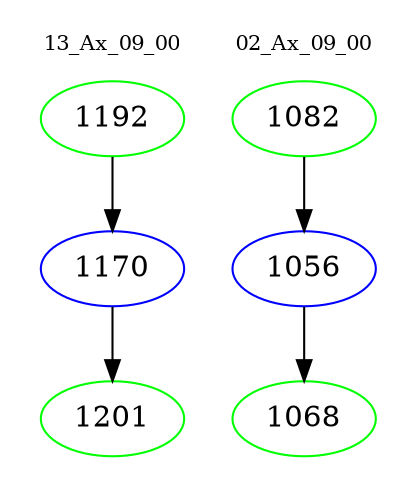 digraph{
subgraph cluster_0 {
color = white
label = "13_Ax_09_00";
fontsize=10;
T0_1192 [label="1192", color="green"]
T0_1192 -> T0_1170 [color="black"]
T0_1170 [label="1170", color="blue"]
T0_1170 -> T0_1201 [color="black"]
T0_1201 [label="1201", color="green"]
}
subgraph cluster_1 {
color = white
label = "02_Ax_09_00";
fontsize=10;
T1_1082 [label="1082", color="green"]
T1_1082 -> T1_1056 [color="black"]
T1_1056 [label="1056", color="blue"]
T1_1056 -> T1_1068 [color="black"]
T1_1068 [label="1068", color="green"]
}
}
